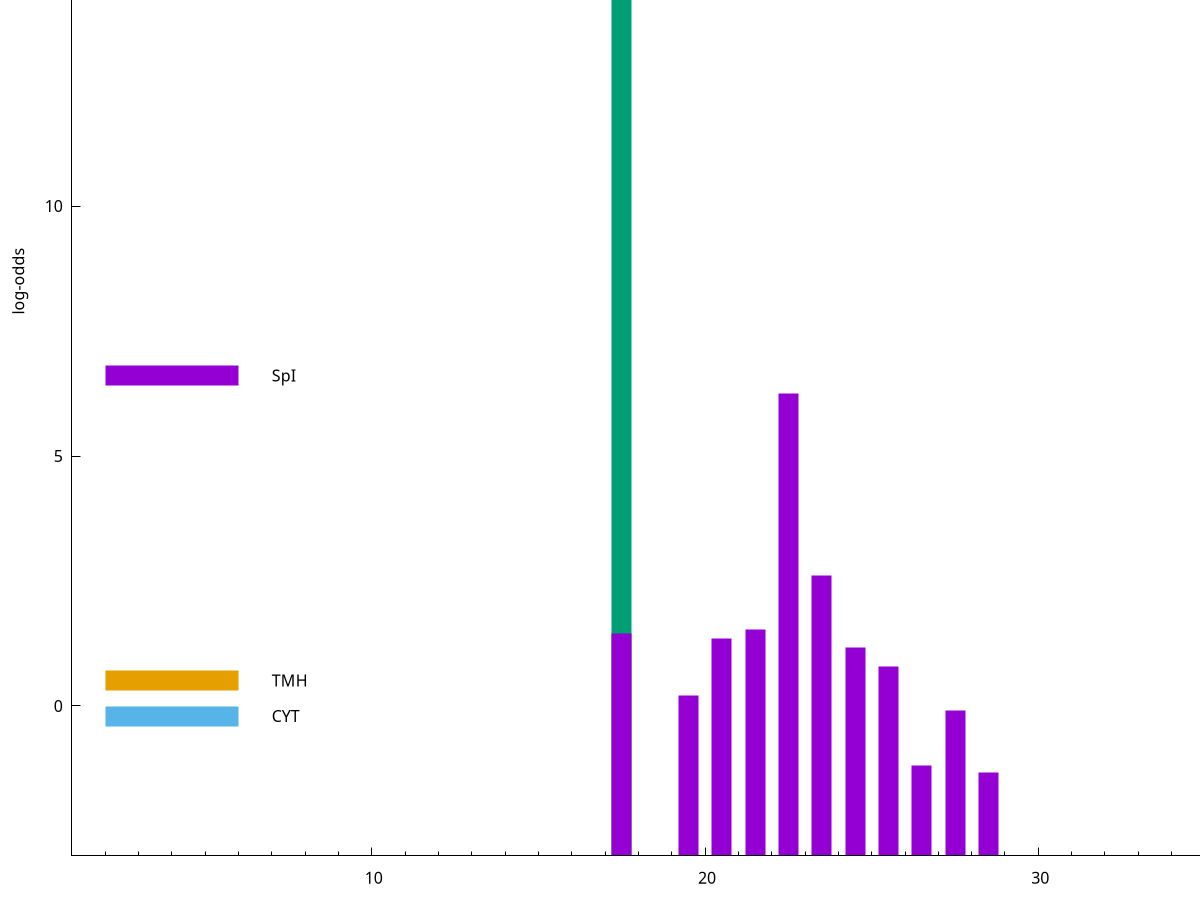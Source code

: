 set title "LipoP predictions for SRR4017849.gff"
set size 2., 1.4
set xrange [1:70] 
set mxtics 10
set yrange [-3:20]
set y2range [0:23]
set ylabel "log-odds"
set term postscript eps color solid "Helvetica" 30
set output "SRR4017849.gff19.eps"
set arrow from 2,18.8322 to 6,18.8322 nohead lt 2 lw 20
set label "SpII" at 7,18.8322
set arrow from 2,6.60926 to 6,6.60926 nohead lt 1 lw 20
set label "SpI" at 7,6.60926
set arrow from 2,0.509141 to 6,0.509141 nohead lt 4 lw 20
set label "TMH" at 7,0.509141
set arrow from 2,-0.200913 to 6,-0.200913 nohead lt 3 lw 20
set label "CYT" at 7,-0.200913
set arrow from 2,18.8322 to 6,18.8322 nohead lt 2 lw 20
set label "SpII" at 7,18.8322
# NOTE: The scores below are the log-odds scores with the threshold
# NOTE: subtracted (a hack to make gnuplot make the histogram all
# NOTE: look nice).
plot "-" axes x1y2 title "" with impulses lt 2 lw 20, "-" axes x1y2 title "" with impulses lt 1 lw 20
17.500000 21.832200
e
22.500000 9.256070
23.500000 5.612200
21.500000 4.524510
17.500000 4.446530
20.500000 4.348620
24.500000 4.177400
25.500000 3.784819
19.500000 3.203674
27.500000 2.912824
26.500000 1.817000
28.500000 1.664780
e
exit
